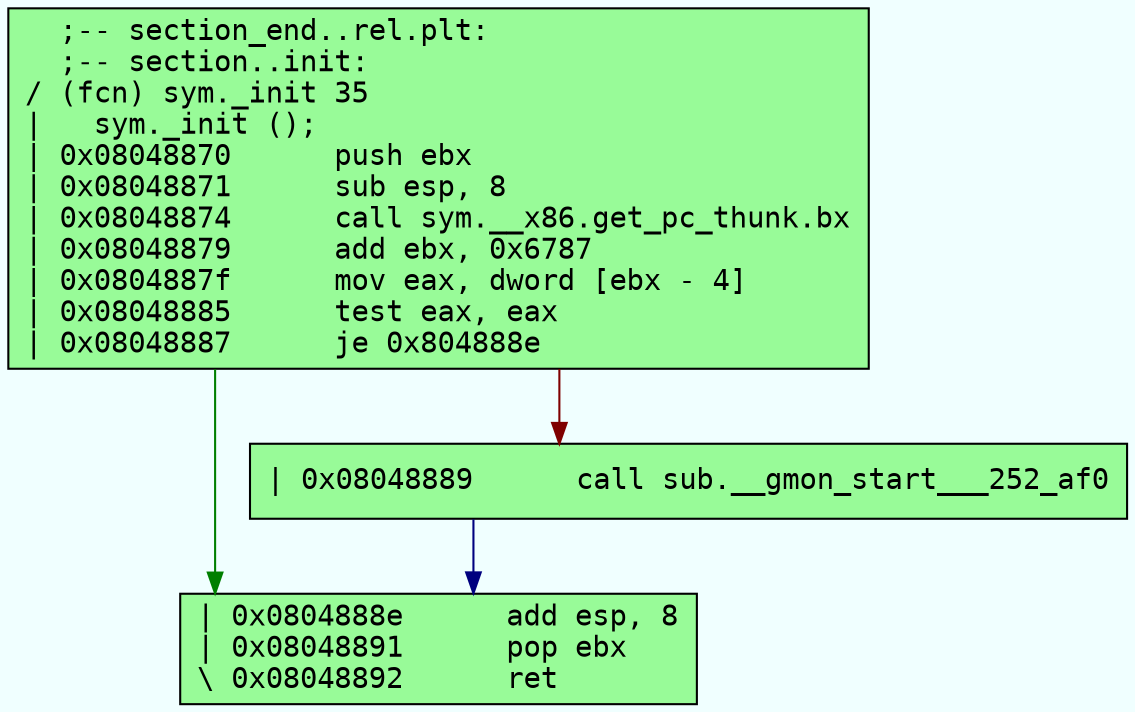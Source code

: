 digraph code {
	graph [bgcolor=azure fontsize=8 fontname="Courier" splines="ortho"];
	node [fillcolor=gray style=filled shape=box];
	edge [arrowhead="normal"];
	"0x08048870" -> "0x0804888e" [color="#007f00"];
	"0x08048870" -> "0x08048889" [color="#7f0000"];
	"0x08048870" [URL="sym._init/0x08048870", fillcolor="palegreen",color="black", fontname="Courier",label="  ;-- section_end..rel.plt:\l  ;-- section..init:\l/ (fcn) sym._init 35\l|   sym._init ();\l| 0x08048870      push ebx\l| 0x08048871      sub esp, 8\l| 0x08048874      call sym.__x86.get_pc_thunk.bx\l| 0x08048879      add ebx, 0x6787\l| 0x0804887f      mov eax, dword [ebx - 4]\l| 0x08048885      test eax, eax\l| 0x08048887      je 0x804888e\l"]
	"0x08048889" -> "0x0804888e" [color="#00007f"];
	"0x08048889" [URL="sym._init/0x08048889", fillcolor="palegreen",color="black", fontname="Courier",label="| 0x08048889      call sub.__gmon_start___252_af0\l"]
	"0x0804888e" [URL="sym._init/0x0804888e", fillcolor="palegreen",color="black", fontname="Courier",label="| 0x0804888e      add esp, 8\l| 0x08048891      pop ebx\l\\ 0x08048892      ret\l"]
}

